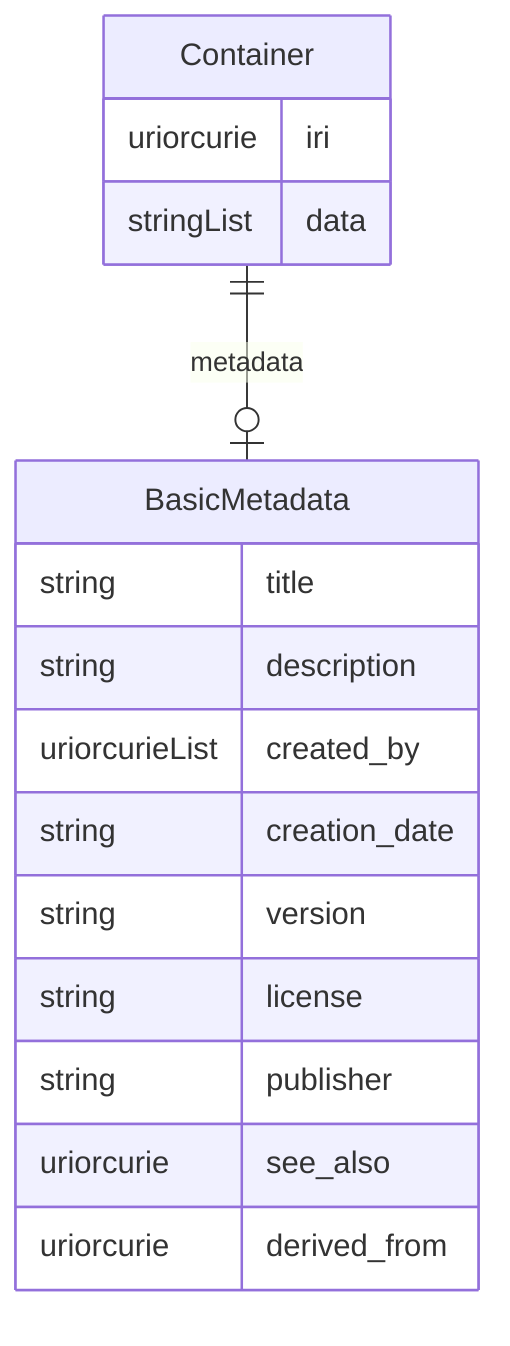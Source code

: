 erDiagram
Container {
    uriorcurie iri  
    stringList data  
}
BasicMetadata {
    string title  
    string description  
    uriorcurieList created_by  
    string creation_date  
    string version  
    string license  
    string publisher  
    uriorcurie see_also  
    uriorcurie derived_from  
}

Container ||--|o BasicMetadata : "metadata"